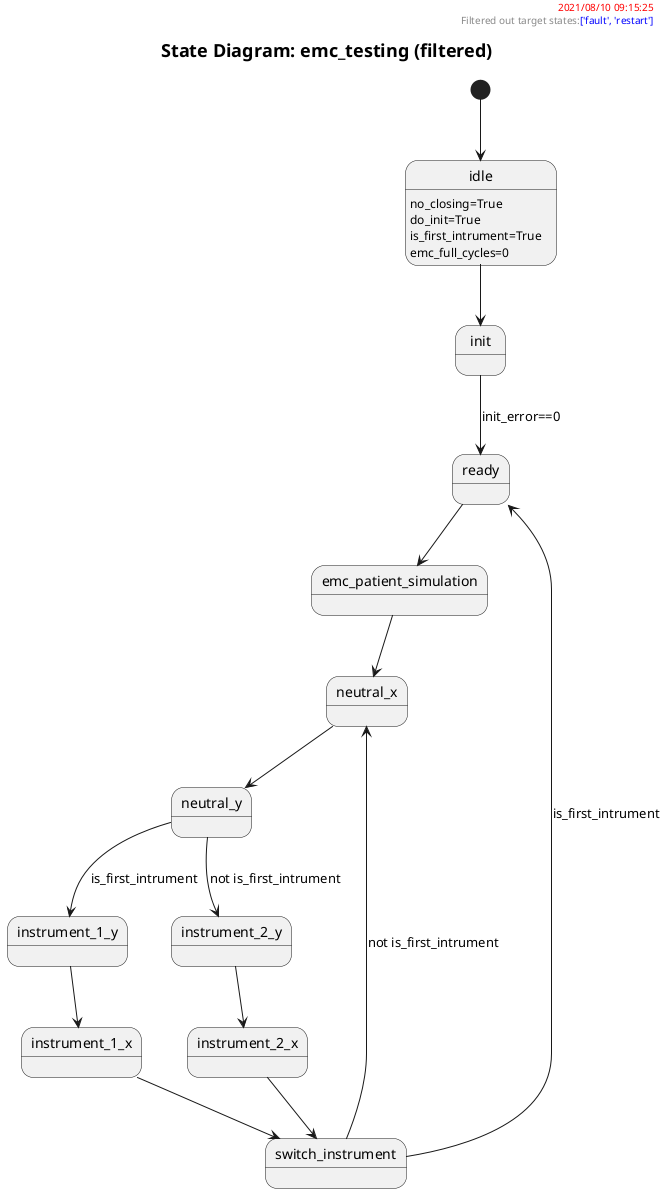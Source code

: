 @startuml

header
<font color=red>2021/08/10 09:15:25</font>
Filtered out target states:<font color=blue>['fault', 'restart']</font>
endheader

title = State Diagram: emc_testing (filtered)

[*] --> idle

idle --> init
idle : no_closing=True
idle : do_init=True
idle : is_first_intrument=True
idle : emc_full_cycles=0
init --> ready : init_error==0
ready --> emc_patient_simulation
neutral_x --> neutral_y
neutral_y --> instrument_1_y : is_first_intrument
neutral_y --> instrument_2_y : not is_first_intrument
instrument_1_x --> switch_instrument
instrument_1_y --> instrument_1_x
instrument_2_x --> switch_instrument
instrument_2_y --> instrument_2_x
switch_instrument --> neutral_x : not is_first_intrument
switch_instrument --> ready : is_first_intrument
emc_patient_simulation --> neutral_x

@enduml
